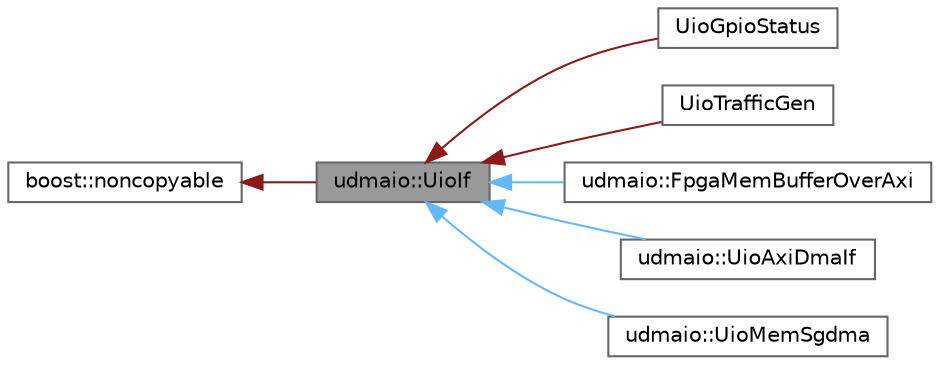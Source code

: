 digraph "udmaio::UioIf"
{
 // INTERACTIVE_SVG=YES
 // LATEX_PDF_SIZE
  bgcolor="transparent";
  edge [fontname=Helvetica,fontsize=10,labelfontname=Helvetica,labelfontsize=10];
  node [fontname=Helvetica,fontsize=10,shape=box,height=0.2,width=0.4];
  rankdir="LR";
  Node1 [label="udmaio::UioIf",height=0.2,width=0.4,color="gray40", fillcolor="grey60", style="filled", fontcolor="black",tooltip="Base class for UIO interfaces."];
  Node2 -> Node1 [dir="back",color="firebrick4",style="solid"];
  Node2 [label="boost::noncopyable",height=0.2,width=0.4,color="gray40", fillcolor="white", style="filled",tooltip=" "];
  Node1 -> Node3 [dir="back",color="firebrick4",style="solid"];
  Node3 [label="UioGpioStatus",height=0.2,width=0.4,color="gray40", fillcolor="white", style="filled",URL="$class_uio_gpio_status.html",tooltip="Interface to GPIO status port of the demo application."];
  Node1 -> Node4 [dir="back",color="firebrick4",style="solid"];
  Node4 [label="UioTrafficGen",height=0.2,width=0.4,color="gray40", fillcolor="white", style="filled",URL="$class_uio_traffic_gen.html",tooltip="Interface to LFSR core of the demo application."];
  Node1 -> Node5 [dir="back",color="steelblue1",style="solid"];
  Node5 [label="udmaio::FpgaMemBufferOverAxi",height=0.2,width=0.4,color="gray40", fillcolor="white", style="filled",URL="$classudmaio_1_1_fpga_mem_buffer_over_axi.html",tooltip="DMA data buffer accessed over AXI/UIO, described w/ explicit address & size."];
  Node1 -> Node6 [dir="back",color="steelblue1",style="solid"];
  Node6 [label="udmaio::UioAxiDmaIf",height=0.2,width=0.4,color="gray40", fillcolor="white", style="filled",URL="$classudmaio_1_1_uio_axi_dma_if.html",tooltip="Interface to AXI DMA Core."];
  Node1 -> Node7 [dir="back",color="steelblue1",style="solid"];
  Node7 [label="udmaio::UioMemSgdma",height=0.2,width=0.4,color="gray40", fillcolor="white", style="filled",URL="$classudmaio_1_1_uio_mem_sgdma.html",tooltip="Interface to AXI DMA scatter-gather buffers & descriptors Uses a UioIf to access DMA descriptor memor..."];
}
